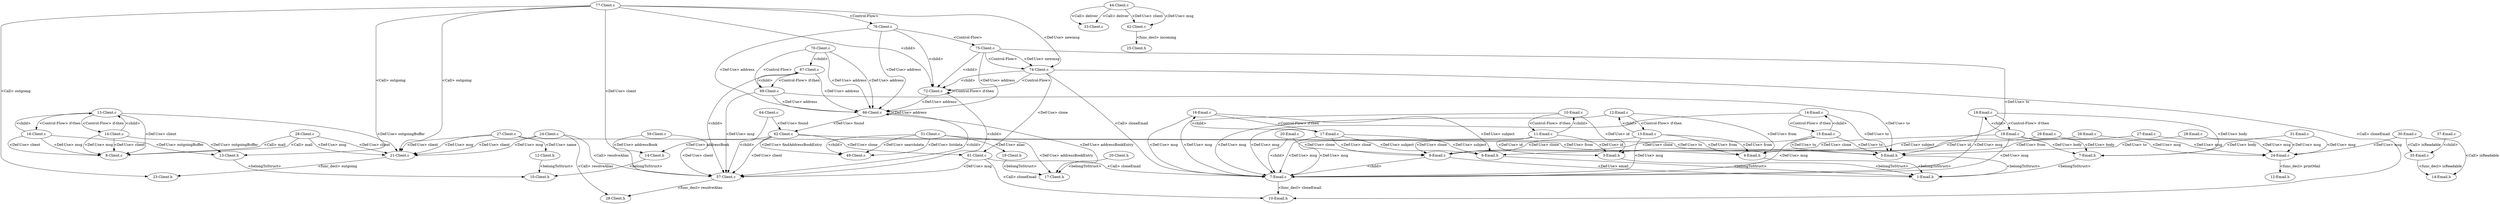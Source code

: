 digraph {
1 [label = "8-Client.c"];
2 [label = "13-Client.c"];
2 -> 1[label="<Def-Use> client"];
3 [label = "14-Client.c"];
3 -> 1[label="<Def-Use> client"];
3 -> 1[label="<Def-Use> msg"];
3 -> 2[label="<child>"];
4 [label = "16-Client.c"];
4 -> 1[label="<Def-Use> client"];
4 -> 2[label="<child>"];
4 -> 1[label="<Def-Use> msg"];
2 -> 3[label="<Control-Flow> if-then"];
2 -> 4[label="<Control-Flow> if-then"];
5 [label = "21-Client.c"];
6 [label = "24-Client.c"];
6 -> 5[label="<Def-Use> client"];
6 -> 5[label="<Def-Use> msg"];
7 [label = "27-Client.c"];
7 -> 5[label="<Def-Use> msg"];
7 -> 5[label="<Def-Use> client"];
8 [label = "28-Client.c"];
8 -> 1[label="<Call> mail"];
8 -> 5[label="<Def-Use> client"];
8 -> 5[label="<Def-Use> msg"];
9 [label = "33-Client.c"];
10 [label = "42-Client.c"];
11 [label = "44-Client.c"];
11 -> 9[label="<Call> deliver"];
11 -> 10[label="<Def-Use> client"];
11 -> 10[label="<Def-Use> msg"];
12 [label = "49-Client.c"];
13 [label = "51-Client.c"];
13 -> 12[label="<child>"];
13 -> 12[label="<Def-Use> listdata"];
13 -> 12[label="<Def-Use> searchdata"];
14 [label = "57-Client.c"];
15 [label = "59-Client.c"];
15 -> 14[label="<Def-Use> client"];
16 [label = "61-Client.c"];
16 -> 14[label="<Def-Use> msg"];
17 [label = "62-Client.c"];
17 -> 14[label="<Def-Use> client"];
17 -> 12[label="<Def-Use> findAddressBookEntry"];
17 -> 16[label="<Def-Use> clone"];
18 [label = "64-Client.c"];
18 -> 17[label="<Def-Use> found"];
18 -> 14[label="<child>"];
19 [label = "66-Client.c"];
19 -> 14[label="<child>"];
19 -> 17[label="<Def-Use> found"];
19 -> 19[label="<Def-Use> address"];
20 [label = "67-Client.c"];
20 -> 19[label="<Def-Use> address"];
20 -> 14[label="<child>"];
21 [label = "69-Client.c"];
21 -> 14[label="<Def-Use> msg"];
21 -> 19[label="<Def-Use> address"];
21 -> 20[label="<child>"];
22 [label = "70-Client.c"];
22 -> 19[label="<Def-Use> address"];
22 -> 20[label="<child>"];
22 -> 19[label="<Def-Use> address"];
20 -> 21[label="<Control-Flow> if-then"];
22 -> 21[label="<Control-Flow>"];
23 [label = "72-Client.c"];
23 -> 19[label="<Def-Use> address"];
23 -> 14[label="<child>"];
24 [label = "74-Client.c"];
24 -> 16[label="<Def-Use> clone"];
24 -> 23[label="<child>"];
25 [label = "75-Client.c"];
25 -> 24[label="<Def-Use> newmsg"];
25 -> 19[label="<Def-Use> address"];
25 -> 23[label="<child>"];
26 [label = "76-Client.c"];
26 -> 19[label="<Def-Use> address"];
26 -> 23[label="<child>"];
26 -> 19[label="<Def-Use> address"];
27 [label = "77-Client.c"];
27 -> 5[label="<Call> outgoing"];
27 -> 14[label="<Def-Use> client"];
27 -> 23[label="<child>"];
27 -> 24[label="<Def-Use> newmsg"];
23 -> 23[label="<Control-Flow> if-then"];
24 -> 23[label="<Control-Flow>"];
25 -> 24[label="<Control-Flow>"];
26 -> 25[label="<Control-Flow>"];
27 -> 26[label="<Control-Flow>"];
28 [label = "10-Client.h"];
29 [label = "12-Client.h"];
30 [label = "13-Client.h"];
31 [label = "14-Client.h"];
29 -> 28[label="<belongToStruct>"];
30 -> 28[label="<belongToStruct>"];
31 -> 28[label="<belongToStruct>"];
32 [label = "17-Client.h"];
33 [label = "19-Client.h"];
34 [label = "20-Client.h"];
33 -> 32[label="<belongToStruct>"];
34 -> 32[label="<belongToStruct>"];
35 [label = "23-Client.h"];
36 [label = "25-Client.h"];
37 [label = "28-Client.h"];
38 [label = "7-Email.c"];
39 [label = "9-Email.c"];
39 -> 38[label="<child>"];
40 [label = "10-Email.c"];
40 -> 38[label="<Def-Use> msg"];
41 [label = "11-Email.c"];
41 -> 39[label="<Def-Use> clone"];
41 -> 38[label="<Def-Use> msg"];
41 -> 40[label="<child>"];
40 -> 41[label="<Control-Flow> if-then"];
42 [label = "12-Email.c"];
42 -> 38[label="<Def-Use> msg"];
43 [label = "13-Email.c"];
43 -> 39[label="<Def-Use> clone"];
43 -> 38[label="<Def-Use> msg"];
43 -> 42[label="<child>"];
42 -> 43[label="<Control-Flow> if-then"];
44 [label = "14-Email.c"];
44 -> 38[label="<Def-Use> msg"];
45 [label = "15-Email.c"];
45 -> 39[label="<Def-Use> clone"];
45 -> 38[label="<Def-Use> msg"];
45 -> 44[label="<child>"];
44 -> 45[label="<Control-Flow> if-then"];
46 [label = "16-Email.c"];
46 -> 38[label="<Def-Use> msg"];
47 [label = "17-Email.c"];
47 -> 39[label="<Def-Use> clone"];
47 -> 38[label="<Def-Use> msg"];
47 -> 46[label="<child>"];
46 -> 47[label="<Control-Flow> if-then"];
48 [label = "18-Email.c"];
48 -> 38[label="<Def-Use> msg"];
49 [label = "19-Email.c"];
49 -> 39[label="<Def-Use> clone"];
49 -> 38[label="<Def-Use> msg"];
49 -> 48[label="<child>"];
48 -> 49[label="<Control-Flow> if-then"];
50 [label = "20-Email.c"];
50 -> 39[label="<Def-Use> clone"];
50 -> 38[label="<child>"];
51 [label = "24-Email.c"];
52 [label = "26-Email.c"];
52 -> 51[label="<Def-Use> msg"];
53 [label = "27-Email.c"];
53 -> 51[label="<Def-Use> msg"];
54 [label = "28-Email.c"];
54 -> 51[label="<Def-Use> msg"];
55 [label = "29-Email.c"];
55 -> 51[label="<Def-Use> msg"];
56 [label = "30-Email.c"];
56 -> 51[label="<Def-Use> msg"];
57 [label = "31-Email.c"];
57 -> 51[label="<Def-Use> msg"];
58 [label = "35-Email.c"];
59 [label = "37-Email.c"];
59 -> 58[label="<child>"];
60 [label = "1-Email.h"];
61 [label = "3-Email.h"];
62 [label = "4-Email.h"];
63 [label = "5-Email.h"];
64 [label = "6-Email.h"];
65 [label = "7-Email.h"];
61 -> 60[label="<belongToStruct>"];
62 -> 60[label="<belongToStruct>"];
63 -> 60[label="<belongToStruct>"];
64 -> 60[label="<belongToStruct>"];
65 -> 60[label="<belongToStruct>"];
66 [label = "10-Email.h"];
67 [label = "12-Email.h"];
68 [label = "14-Email.h"];
48 -> 65[label="<Def-Use> body"];
45 -> 63[label="<Def-Use> to"];
6 -> 37[label="<Call> resolveAlias"];
6 -> 14[label="<Call> resolveAlias"];
16 -> 38[label="<Call> cloneEmail"];
16 -> 66[label="<Call> cloneEmail"];
54 -> 63[label="<Def-Use> to"];
17 -> 31[label="<Def-Use> addressBook"];
49 -> 65[label="<Def-Use> body"];
43 -> 62[label="<Def-Use> from"];
49 -> 65[label="<Def-Use> body"];
13 -> 32[label="<Def-Use> addressBookEntry"];
40 -> 61[label="<Def-Use> id"];
53 -> 62[label="<Def-Use> from"];
57 -> 65[label="<Def-Use> body"];
19 -> 32[label="<Def-Use> addressBookEntry"];
15 -> 31[label="<Def-Use> addressBook"];
43 -> 62[label="<Def-Use> from"];
24 -> 38[label="<Call> cloneEmail"];
24 -> 66[label="<Call> cloneEmail"];
17 -> 63[label="<Def-Use> to"];
55 -> 64[label="<Def-Use> subject"];
25 -> 63[label="<Def-Use> to"];
46 -> 64[label="<Def-Use> subject"];
47 -> 64[label="<Def-Use> subject"];
47 -> 64[label="<Def-Use> subject"];
2 -> 30[label="<Def-Use> outgoingBuffer"];
11 -> 9[label="<Call> deliver"];
56 -> 68[label="<Call> isReadable"];
56 -> 58[label="<Call> isReadable"];
27 -> 35[label="<Call> outgoing"];
27 -> 5[label="<Call> outgoing"];
13 -> 33[label="<Def-Use> alias"];
52 -> 61[label="<Def-Use> id"];
8 -> 1[label="<Call> mail"];
7 -> 29[label="<Def-Use> name"];
4 -> 30[label="<Def-Use> outgoingBuffer"];
42 -> 62[label="<Def-Use> from"];
21 -> 63[label="<Def-Use> to"];
3 -> 30[label="<Def-Use> outgoingBuffer"];
41 -> 61[label="<Def-Use> id"];
44 -> 63[label="<Def-Use> to"];
7 -> 62[label="<Def-Use> from"];
41 -> 61[label="<Def-Use> id"];
39 -> 60[label="<Def-Use> email"];
45 -> 63[label="<Def-Use> to"];
14 -> 37[label="<func_decl> resolveAlias"];
5 -> 35[label="<func_decl> outgoing"];
10 -> 36[label="<func_decl> incoming"];
51 -> 67[label="<func_decl> printMail"];
38 -> 66[label="<func_decl> cloneEmail"];
58 -> 68[label="<func_decl> isReadable"];
}